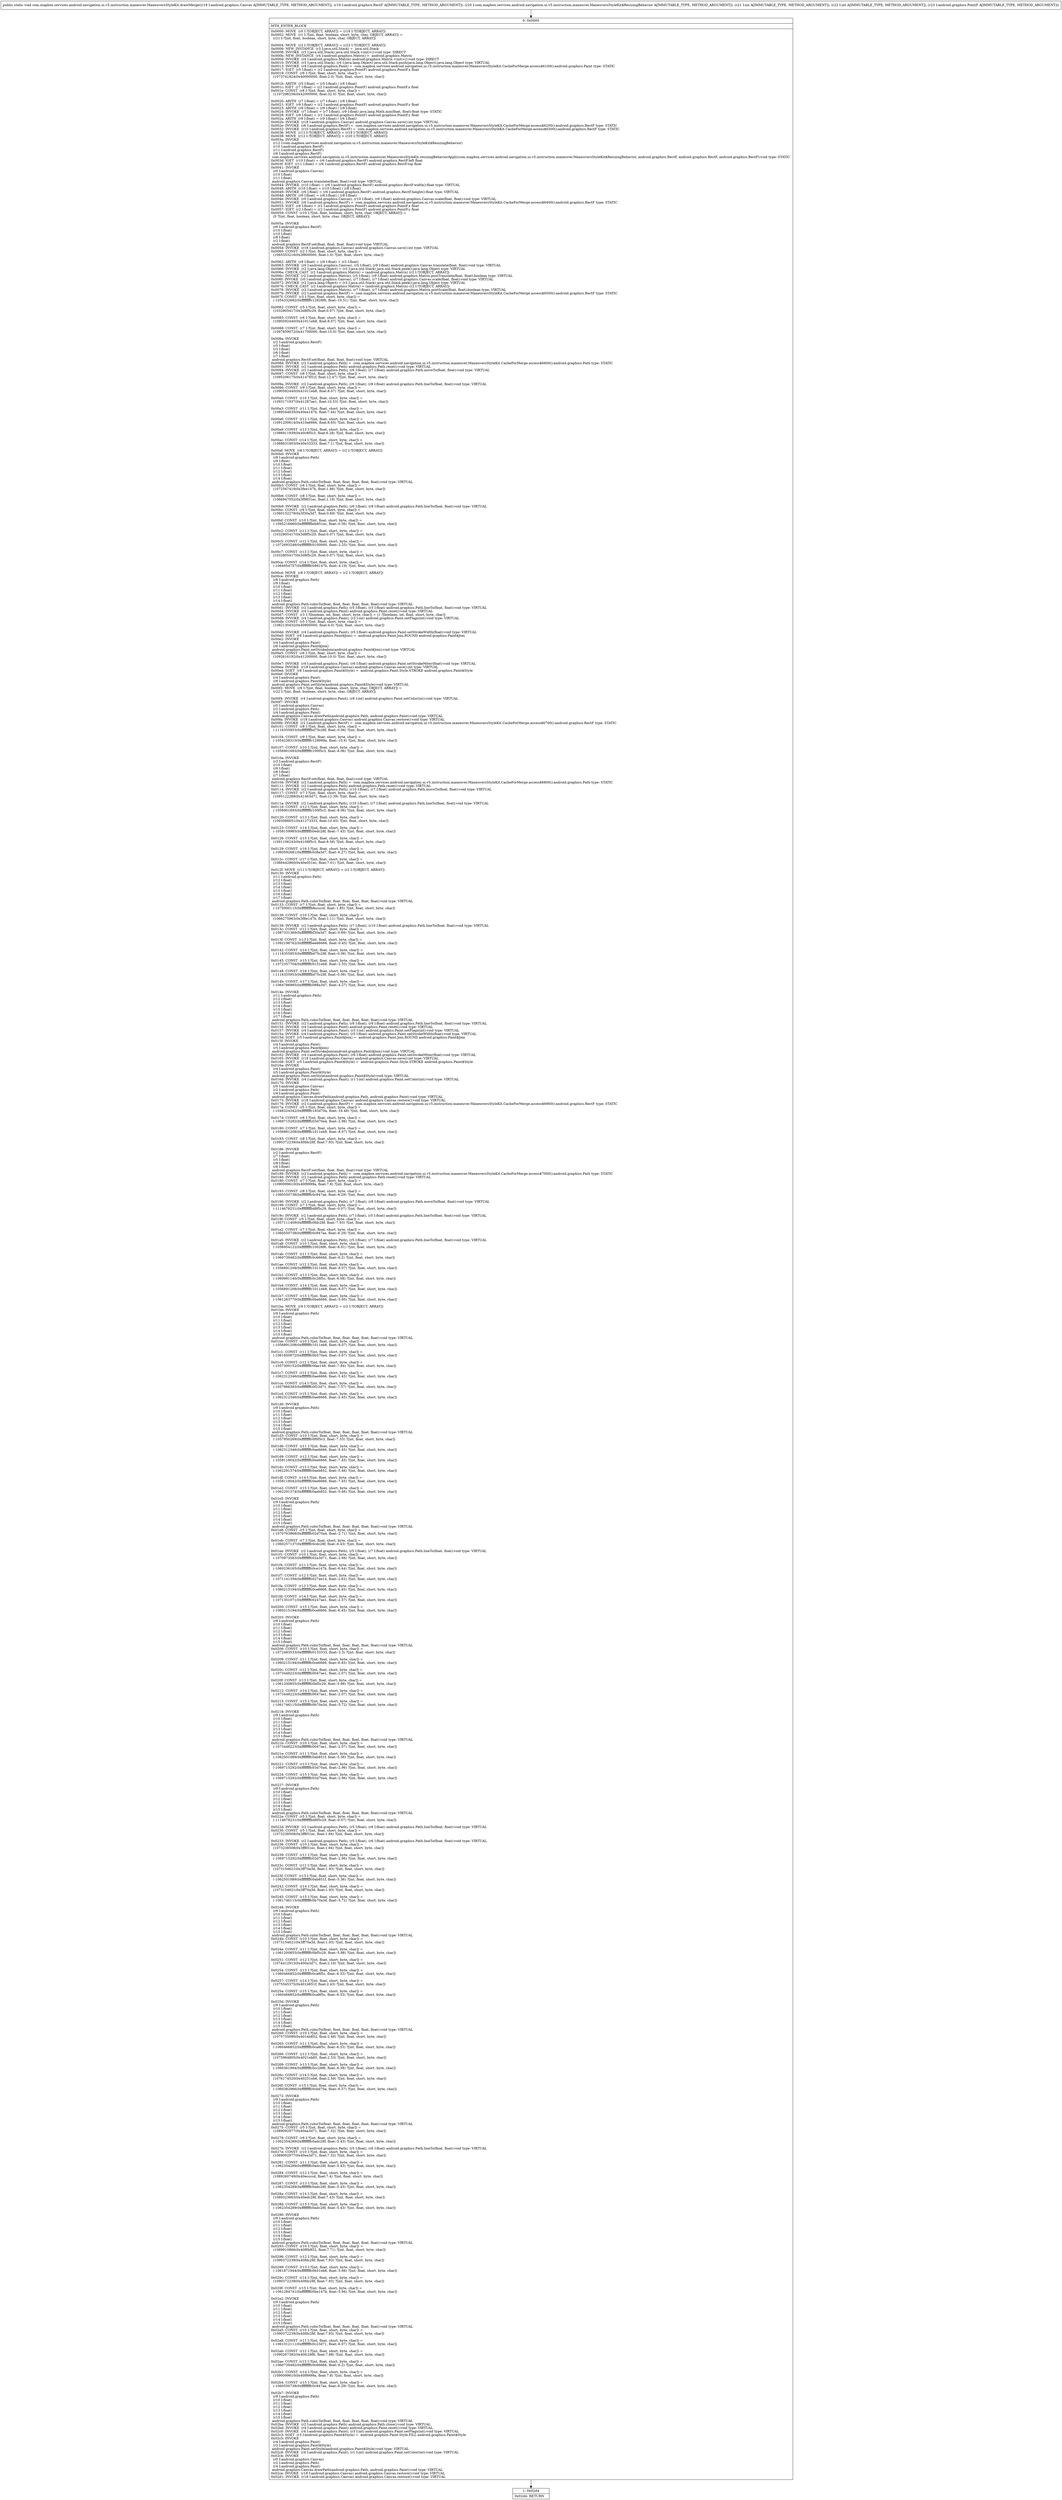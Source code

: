 digraph "CFG forcom.mapbox.services.android.navigation.ui.v5.instruction.maneuver.ManeuversStyleKit.drawMerge(Landroid\/graphics\/Canvas;Landroid\/graphics\/RectF;Lcom\/mapbox\/services\/android\/navigation\/ui\/v5\/instruction\/maneuver\/ManeuversStyleKit$ResizingBehavior;IILandroid\/graphics\/PointF;)V" {
Node_0 [shape=record,label="{0\:\ 0x0000|MTH_ENTER_BLOCK\l|0x0000: MOVE  (r0 I:?[OBJECT, ARRAY]) = (r18 I:?[OBJECT, ARRAY]) \l0x0002: MOVE  (r1 I:?[int, float, boolean, short, byte, char, OBJECT, ARRAY]) = \l  (r21 I:?[int, float, boolean, short, byte, char, OBJECT, ARRAY])\l \l0x0004: MOVE  (r2 I:?[OBJECT, ARRAY]) = (r23 I:?[OBJECT, ARRAY]) \l0x0006: NEW_INSTANCE  (r3 I:java.util.Stack) =  java.util.Stack \l0x0008: INVOKE  (r3 I:java.util.Stack) java.util.Stack.\<init\>():void type: DIRECT \l0x000b: NEW_INSTANCE  (r4 I:android.graphics.Matrix) =  android.graphics.Matrix \l0x000d: INVOKE  (r4 I:android.graphics.Matrix) android.graphics.Matrix.\<init\>():void type: DIRECT \l0x0010: INVOKE  (r3 I:java.util.Stack), (r4 I:java.lang.Object) java.util.Stack.push(java.lang.Object):java.lang.Object type: VIRTUAL \l0x0013: INVOKE  (r4 I:android.graphics.Paint) =  com.mapbox.services.android.navigation.ui.v5.instruction.maneuver.ManeuversStyleKit.CacheForMerge.access$6100():android.graphics.Paint type: STATIC \l0x0017: IGET  (r5 I:float) = (r2 I:android.graphics.PointF) android.graphics.PointF.x float \l0x0019: CONST  (r6 I:?[int, float, short, byte, char]) = \l  (1073741824(0x40000000, float:2.0) ?[int, float, short, byte, char])\l \l0x001b: ARITH  (r5 I:float) = (r5 I:float) \/ (r6 I:float) \l0x001c: IGET  (r7 I:float) = (r2 I:android.graphics.PointF) android.graphics.PointF.x float \l0x001e: CONST  (r8 I:?[int, float, short, byte, char]) = \l  (1107296256(0x42000000, float:32.0) ?[int, float, short, byte, char])\l \l0x0020: ARITH  (r7 I:float) = (r7 I:float) \/ (r8 I:float) \l0x0021: IGET  (r9 I:float) = (r2 I:android.graphics.PointF) android.graphics.PointF.y float \l0x0023: ARITH  (r9 I:float) = (r9 I:float) \/ (r8 I:float) \l0x0024: INVOKE  (r7 I:float) = (r7 I:float), (r9 I:float) java.lang.Math.min(float, float):float type: STATIC \l0x0028: IGET  (r9 I:float) = (r2 I:android.graphics.PointF) android.graphics.PointF.y float \l0x002a: ARITH  (r9 I:float) = (r9 I:float) \/ (r6 I:float) \l0x002b: INVOKE  (r18 I:android.graphics.Canvas) android.graphics.Canvas.save():int type: VIRTUAL \l0x002e: INVOKE  (r6 I:android.graphics.RectF) =  com.mapbox.services.android.navigation.ui.v5.instruction.maneuver.ManeuversStyleKit.CacheForMerge.access$6200():android.graphics.RectF type: STATIC \l0x0032: INVOKE  (r10 I:android.graphics.RectF) =  com.mapbox.services.android.navigation.ui.v5.instruction.maneuver.ManeuversStyleKit.CacheForMerge.access$6300():android.graphics.RectF type: STATIC \l0x0036: MOVE  (r11 I:?[OBJECT, ARRAY]) = (r19 I:?[OBJECT, ARRAY]) \l0x0038: MOVE  (r12 I:?[OBJECT, ARRAY]) = (r20 I:?[OBJECT, ARRAY]) \l0x003a: INVOKE  \l  (r12 I:com.mapbox.services.android.navigation.ui.v5.instruction.maneuver.ManeuversStyleKit$ResizingBehavior)\l  (r10 I:android.graphics.RectF)\l  (r11 I:android.graphics.RectF)\l  (r6 I:android.graphics.RectF)\l com.mapbox.services.android.navigation.ui.v5.instruction.maneuver.ManeuversStyleKit.resizingBehaviorApply(com.mapbox.services.android.navigation.ui.v5.instruction.maneuver.ManeuversStyleKit$ResizingBehavior, android.graphics.RectF, android.graphics.RectF, android.graphics.RectF):void type: STATIC \l0x003d: IGET  (r10 I:float) = (r6 I:android.graphics.RectF) android.graphics.RectF.left float \l0x003f: IGET  (r11 I:float) = (r6 I:android.graphics.RectF) android.graphics.RectF.top float \l0x0041: INVOKE  \l  (r0 I:android.graphics.Canvas)\l  (r10 I:float)\l  (r11 I:float)\l android.graphics.Canvas.translate(float, float):void type: VIRTUAL \l0x0044: INVOKE  (r10 I:float) = (r6 I:android.graphics.RectF) android.graphics.RectF.width():float type: VIRTUAL \l0x0048: ARITH  (r10 I:float) = (r10 I:float) \/ (r8 I:float) \l0x0049: INVOKE  (r6 I:float) = (r6 I:android.graphics.RectF) android.graphics.RectF.height():float type: VIRTUAL \l0x004d: ARITH  (r6 I:float) = (r6 I:float) \/ (r8 I:float) \l0x004e: INVOKE  (r0 I:android.graphics.Canvas), (r10 I:float), (r6 I:float) android.graphics.Canvas.scale(float, float):void type: VIRTUAL \l0x0051: INVOKE  (r6 I:android.graphics.RectF) =  com.mapbox.services.android.navigation.ui.v5.instruction.maneuver.ManeuversStyleKit.CacheForMerge.access$6400():android.graphics.RectF type: STATIC \l0x0055: IGET  (r8 I:float) = (r2 I:android.graphics.PointF) android.graphics.PointF.x float \l0x0057: IGET  (r2 I:float) = (r2 I:android.graphics.PointF) android.graphics.PointF.y float \l0x0059: CONST  (r10 I:?[int, float, boolean, short, byte, char, OBJECT, ARRAY]) = \l  (0 ?[int, float, boolean, short, byte, char, OBJECT, ARRAY])\l \l0x005a: INVOKE  \l  (r6 I:android.graphics.RectF)\l  (r10 I:float)\l  (r10 I:float)\l  (r8 I:float)\l  (r2 I:float)\l android.graphics.RectF.set(float, float, float, float):void type: VIRTUAL \l0x005d: INVOKE  (r18 I:android.graphics.Canvas) android.graphics.Canvas.save():int type: VIRTUAL \l0x0060: CONST  (r2 I:?[int, float, short, byte, char]) = \l  (1065353216(0x3f800000, float:1.0) ?[int, float, short, byte, char])\l \l0x0062: ARITH  (r9 I:float) = (r9 I:float) + (r2 I:float) \l0x0063: INVOKE  (r0 I:android.graphics.Canvas), (r5 I:float), (r9 I:float) android.graphics.Canvas.translate(float, float):void type: VIRTUAL \l0x0066: INVOKE  (r2 I:java.lang.Object) = (r3 I:java.util.Stack) java.util.Stack.peek():java.lang.Object type: VIRTUAL \l0x006a: CHECK_CAST  (r2 I:android.graphics.Matrix) = (android.graphics.Matrix) (r2 I:?[OBJECT, ARRAY]) \l0x006c: INVOKE  (r2 I:android.graphics.Matrix), (r5 I:float), (r9 I:float) android.graphics.Matrix.postTranslate(float, float):boolean type: VIRTUAL \l0x006f: INVOKE  (r0 I:android.graphics.Canvas), (r7 I:float), (r7 I:float) android.graphics.Canvas.scale(float, float):void type: VIRTUAL \l0x0072: INVOKE  (r2 I:java.lang.Object) = (r3 I:java.util.Stack) java.util.Stack.peek():java.lang.Object type: VIRTUAL \l0x0076: CHECK_CAST  (r2 I:android.graphics.Matrix) = (android.graphics.Matrix) (r2 I:?[OBJECT, ARRAY]) \l0x0078: INVOKE  (r2 I:android.graphics.Matrix), (r7 I:float), (r7 I:float) android.graphics.Matrix.postScale(float, float):boolean type: VIRTUAL \l0x007b: INVOKE  (r2 I:android.graphics.RectF) =  com.mapbox.services.android.navigation.ui.v5.instruction.maneuver.ManeuversStyleKit.CacheForMerge.access$6500():android.graphics.RectF type: STATIC \l0x007f: CONST  (r3 I:?[int, float, short, byte, char]) = \l  (\-1054332682(0xffffffffc12828f6, float:\-10.51) ?[int, float, short, byte, char])\l \l0x0082: CONST  (r5 I:?[int, float, short, byte, char]) = \l  (1032805417(0x3d8f5c29, float:0.07) ?[int, float, short, byte, char])\l \l0x0085: CONST  (r6 I:?[int, float, short, byte, char]) = \l  (1090592440(0x41011eb8, float:8.07) ?[int, float, short, byte, char])\l \l0x0088: CONST  (r7 I:?[int, float, short, byte, char]) = \l  (1097859072(0x41700000, float:15.0) ?[int, float, short, byte, char])\l \l0x008a: INVOKE  \l  (r2 I:android.graphics.RectF)\l  (r5 I:float)\l  (r3 I:float)\l  (r6 I:float)\l  (r7 I:float)\l android.graphics.RectF.set(float, float, float, float):void type: VIRTUAL \l0x008d: INVOKE  (r2 I:android.graphics.Path) =  com.mapbox.services.android.navigation.ui.v5.instruction.maneuver.ManeuversStyleKit.CacheForMerge.access$6600():android.graphics.Path type: STATIC \l0x0091: INVOKE  (r2 I:android.graphics.Path) android.graphics.Path.reset():void type: VIRTUAL \l0x0094: INVOKE  (r2 I:android.graphics.Path), (r6 I:float), (r7 I:float) android.graphics.Path.moveTo(float, float):void type: VIRTUAL \l0x0097: CONST  (r8 I:?[int, float, short, byte, char]) = \l  (1095206175(0x4147851f, float:12.47) ?[int, float, short, byte, char])\l \l0x009a: INVOKE  (r2 I:android.graphics.Path), (r6 I:float), (r8 I:float) android.graphics.Path.lineTo(float, float):void type: VIRTUAL \l0x009d: CONST  (r9 I:?[int, float, short, byte, char]) = \l  (1090592440(0x41011eb8, float:8.07) ?[int, float, short, byte, char])\l \l0x00a0: CONST  (r10 I:?[int, float, short, byte, char]) = \l  (1093171937(0x41287ae1, float:10.53) ?[int, float, short, byte, char])\l \l0x00a3: CONST  (r11 I:?[int, float, short, byte, char]) = \l  (1089344635(0x40ee147b, float:7.44) ?[int, float, short, byte, char])\l \l0x00a6: CONST  (r12 I:?[int, float, short, byte, char]) = \l  (1091200614(0x410a6666, float:8.65) ?[int, float, short, byte, char])\l \l0x00a9: CONST  (r13 I:?[int, float, short, byte, char]) = \l  (1086911939(0x40c8f5c3, float:6.28) ?[int, float, short, byte, char])\l \l0x00ac: CONST  (r14 I:?[int, float, short, byte, char]) = \l  (1088631603(0x40e33333, float:7.1) ?[int, float, short, byte, char])\l \l0x00af: MOVE  (r8 I:?[OBJECT, ARRAY]) = (r2 I:?[OBJECT, ARRAY]) \l0x00b0: INVOKE  \l  (r8 I:android.graphics.Path)\l  (r9 I:float)\l  (r10 I:float)\l  (r11 I:float)\l  (r12 I:float)\l  (r13 I:float)\l  (r14 I:float)\l android.graphics.Path.cubicTo(float, float, float, float, float, float):void type: VIRTUAL \l0x00b3: CONST  (r6 I:?[int, float, short, byte, char]) = \l  (1072567419(0x3fee147b, float:1.86) ?[int, float, short, byte, char])\l \l0x00b6: CONST  (r8 I:?[int, float, short, byte, char]) = \l  (1066947052(0x3f9851ec, float:1.19) ?[int, float, short, byte, char])\l \l0x00b9: INVOKE  (r2 I:android.graphics.Path), (r6 I:float), (r8 I:float) android.graphics.Path.lineTo(float, float):void type: VIRTUAL \l0x00bc: CONST  (r9 I:?[int, float, short, byte, char]) = \l  (1060152279(0x3f30a3d7, float:0.69) ?[int, float, short, byte, char])\l \l0x00bf: CONST  (r10 I:?[int, float, short, byte, char]) = \l  (\-1095216660(0xffffffffbeb851ec, float:\-0.36) ?[int, float, short, byte, char])\l \l0x00c2: CONST  (r11 I:?[int, float, short, byte, char]) = \l  (1032805417(0x3d8f5c29, float:0.07) ?[int, float, short, byte, char])\l \l0x00c5: CONST  (r12 I:?[int, float, short, byte, char]) = \l  (\-1072693248(0xffffffffc0100000, float:\-2.25) ?[int, float, short, byte, char])\l \l0x00c7: CONST  (r13 I:?[int, float, short, byte, char]) = \l  (1032805417(0x3d8f5c29, float:0.07) ?[int, float, short, byte, char])\l \l0x00ca: CONST  (r14 I:?[int, float, short, byte, char]) = \l  (\-1064954757(0xffffffffc086147b, float:\-4.19) ?[int, float, short, byte, char])\l \l0x00cd: MOVE  (r8 I:?[OBJECT, ARRAY]) = (r2 I:?[OBJECT, ARRAY]) \l0x00ce: INVOKE  \l  (r8 I:android.graphics.Path)\l  (r9 I:float)\l  (r10 I:float)\l  (r11 I:float)\l  (r12 I:float)\l  (r13 I:float)\l  (r14 I:float)\l android.graphics.Path.cubicTo(float, float, float, float, float, float):void type: VIRTUAL \l0x00d1: INVOKE  (r2 I:android.graphics.Path), (r5 I:float), (r3 I:float) android.graphics.Path.lineTo(float, float):void type: VIRTUAL \l0x00d4: INVOKE  (r4 I:android.graphics.Paint) android.graphics.Paint.reset():void type: VIRTUAL \l0x00d7: CONST  (r3 I:?[boolean, int, float, short, byte, char]) = (1 ?[boolean, int, float, short, byte, char]) \l0x00d8: INVOKE  (r4 I:android.graphics.Paint), (r3 I:int) android.graphics.Paint.setFlags(int):void type: VIRTUAL \l0x00db: CONST  (r5 I:?[int, float, short, byte, char]) = \l  (1082130432(0x40800000, float:4.0) ?[int, float, short, byte, char])\l \l0x00dd: INVOKE  (r4 I:android.graphics.Paint), (r5 I:float) android.graphics.Paint.setStrokeWidth(float):void type: VIRTUAL \l0x00e0: SGET  (r6 I:android.graphics.Paint$Join) =  android.graphics.Paint.Join.ROUND android.graphics.Paint$Join \l0x00e2: INVOKE  \l  (r4 I:android.graphics.Paint)\l  (r6 I:android.graphics.Paint$Join)\l android.graphics.Paint.setStrokeJoin(android.graphics.Paint$Join):void type: VIRTUAL \l0x00e5: CONST  (r6 I:?[int, float, short, byte, char]) = \l  (1092616192(0x41200000, float:10.0) ?[int, float, short, byte, char])\l \l0x00e7: INVOKE  (r4 I:android.graphics.Paint), (r6 I:float) android.graphics.Paint.setStrokeMiter(float):void type: VIRTUAL \l0x00ea: INVOKE  (r18 I:android.graphics.Canvas) android.graphics.Canvas.save():int type: VIRTUAL \l0x00ed: SGET  (r8 I:android.graphics.Paint$Style) =  android.graphics.Paint.Style.STROKE android.graphics.Paint$Style \l0x00ef: INVOKE  \l  (r4 I:android.graphics.Paint)\l  (r8 I:android.graphics.Paint$Style)\l android.graphics.Paint.setStyle(android.graphics.Paint$Style):void type: VIRTUAL \l0x00f2: MOVE  (r8 I:?[int, float, boolean, short, byte, char, OBJECT, ARRAY]) = \l  (r22 I:?[int, float, boolean, short, byte, char, OBJECT, ARRAY])\l \l0x00f4: INVOKE  (r4 I:android.graphics.Paint), (r8 I:int) android.graphics.Paint.setColor(int):void type: VIRTUAL \l0x00f7: INVOKE  \l  (r0 I:android.graphics.Canvas)\l  (r2 I:android.graphics.Path)\l  (r4 I:android.graphics.Paint)\l android.graphics.Canvas.drawPath(android.graphics.Path, android.graphics.Paint):void type: VIRTUAL \l0x00fa: INVOKE  (r18 I:android.graphics.Canvas) android.graphics.Canvas.restore():void type: VIRTUAL \l0x00fd: INVOKE  (r2 I:android.graphics.RectF) =  com.mapbox.services.android.navigation.ui.v5.instruction.maneuver.ManeuversStyleKit.CacheForMerge.access$6700():android.graphics.RectF type: STATIC \l0x0101: CONST  (r8 I:?[int, float, short, byte, char]) = \l  (\-1116355953(0xffffffffbd75c28f, float:\-0.06) ?[int, float, short, byte, char])\l \l0x0104: CONST  (r9 I:?[int, float, short, byte, char]) = \l  (\-1054238310(0xffffffffc129999a, float:\-10.6) ?[int, float, short, byte, char])\l \l0x0107: CONST  (r10 I:?[int, float, short, byte, char]) = \l  (\-1056901693(0xffffffffc100f5c3, float:\-8.06) ?[int, float, short, byte, char])\l \l0x010a: INVOKE  \l  (r2 I:android.graphics.RectF)\l  (r10 I:float)\l  (r9 I:float)\l  (r8 I:float)\l  (r7 I:float)\l android.graphics.RectF.set(float, float, float, float):void type: VIRTUAL \l0x010d: INVOKE  (r2 I:android.graphics.Path) =  com.mapbox.services.android.navigation.ui.v5.instruction.maneuver.ManeuversStyleKit.CacheForMerge.access$6800():android.graphics.Path type: STATIC \l0x0111: INVOKE  (r2 I:android.graphics.Path) android.graphics.Path.reset():void type: VIRTUAL \l0x0114: INVOKE  (r2 I:android.graphics.Path), (r10 I:float), (r7 I:float) android.graphics.Path.moveTo(float, float):void type: VIRTUAL \l0x0117: CONST  (r7 I:?[int, float, short, byte, char]) = \l  (1095122289(0x41463d71, float:12.39) ?[int, float, short, byte, char])\l \l0x011a: INVOKE  (r2 I:android.graphics.Path), (r10 I:float), (r7 I:float) android.graphics.Path.lineTo(float, float):void type: VIRTUAL \l0x011d: CONST  (r12 I:?[int, float, short, byte, char]) = \l  (\-1056901693(0xffffffffc100f5c3, float:\-8.06) ?[int, float, short, byte, char])\l \l0x0120: CONST  (r13 I:?[int, float, short, byte, char]) = \l  (1093088051(0x41273333, float:10.45) ?[int, float, short, byte, char])\l \l0x0123: CONST  (r14 I:?[int, float, short, byte, char]) = \l  (\-1058159985(0xffffffffc0edc28f, float:\-7.43) ?[int, float, short, byte, char])\l \l0x0126: CONST  (r15 I:?[int, float, short, byte, char]) = \l  (1091106243(0x4108f5c3, float:8.56) ?[int, float, short, byte, char])\l \l0x0129: CONST  (r16 I:?[int, float, short, byte, char]) = \l  (\-1060592681(0xffffffffc0c8a3d7, float:\-6.27) ?[int, float, short, byte, char])\l \l0x012c: CONST  (r17 I:?[int, float, short, byte, char]) = \l  (1088442860(0x40e051ec, float:7.01) ?[int, float, short, byte, char])\l \l0x012f: MOVE  (r11 I:?[OBJECT, ARRAY]) = (r2 I:?[OBJECT, ARRAY]) \l0x0130: INVOKE  \l  (r11 I:android.graphics.Path)\l  (r12 I:float)\l  (r13 I:float)\l  (r14 I:float)\l  (r15 I:float)\l  (r16 I:float)\l  (r17 I:float)\l android.graphics.Path.cubicTo(float, float, float, float, float, float):void type: VIRTUAL \l0x0133: CONST  (r7 I:?[int, float, short, byte, char]) = \l  (\-1075000115(0xffffffffbfeccccd, float:\-1.85) ?[int, float, short, byte, char])\l \l0x0136: CONST  (r10 I:?[int, float, short, byte, char]) = \l  (1066275963(0x3f8e147b, float:1.11) ?[int, float, short, byte, char])\l \l0x0139: INVOKE  (r2 I:android.graphics.Path), (r7 I:float), (r10 I:float) android.graphics.Path.lineTo(float, float):void type: VIRTUAL \l0x013c: CONST  (r12 I:?[int, float, short, byte, char]) = \l  (\-1087331369(0xffffffffbf30a3d7, float:\-0.69) ?[int, float, short, byte, char])\l \l0x013f: CONST  (r13 I:?[int, float, short, byte, char]) = \l  (\-1092196762(0xffffffffbee66666, float:\-0.45) ?[int, float, short, byte, char])\l \l0x0142: CONST  (r14 I:?[int, float, short, byte, char]) = \l  (\-1116355953(0xffffffffbd75c28f, float:\-0.06) ?[int, float, short, byte, char])\l \l0x0145: CONST  (r15 I:?[int, float, short, byte, char]) = \l  (\-1072357704(0xffffffffc0151eb8, float:\-2.33) ?[int, float, short, byte, char])\l \l0x0148: CONST  (r16 I:?[int, float, short, byte, char]) = \l  (\-1116355953(0xffffffffbd75c28f, float:\-0.06) ?[int, float, short, byte, char])\l \l0x014b: CONST  (r17 I:?[int, float, short, byte, char]) = \l  (\-1064786985(0xffffffffc088a3d7, float:\-4.27) ?[int, float, short, byte, char])\l \l0x014e: INVOKE  \l  (r11 I:android.graphics.Path)\l  (r12 I:float)\l  (r13 I:float)\l  (r14 I:float)\l  (r15 I:float)\l  (r16 I:float)\l  (r17 I:float)\l android.graphics.Path.cubicTo(float, float, float, float, float, float):void type: VIRTUAL \l0x0151: INVOKE  (r2 I:android.graphics.Path), (r8 I:float), (r9 I:float) android.graphics.Path.lineTo(float, float):void type: VIRTUAL \l0x0154: INVOKE  (r4 I:android.graphics.Paint) android.graphics.Paint.reset():void type: VIRTUAL \l0x0157: INVOKE  (r4 I:android.graphics.Paint), (r3 I:int) android.graphics.Paint.setFlags(int):void type: VIRTUAL \l0x015a: INVOKE  (r4 I:android.graphics.Paint), (r5 I:float) android.graphics.Paint.setStrokeWidth(float):void type: VIRTUAL \l0x015d: SGET  (r5 I:android.graphics.Paint$Join) =  android.graphics.Paint.Join.ROUND android.graphics.Paint$Join \l0x015f: INVOKE  \l  (r4 I:android.graphics.Paint)\l  (r5 I:android.graphics.Paint$Join)\l android.graphics.Paint.setStrokeJoin(android.graphics.Paint$Join):void type: VIRTUAL \l0x0162: INVOKE  (r4 I:android.graphics.Paint), (r6 I:float) android.graphics.Paint.setStrokeMiter(float):void type: VIRTUAL \l0x0165: INVOKE  (r18 I:android.graphics.Canvas) android.graphics.Canvas.save():int type: VIRTUAL \l0x0168: SGET  (r5 I:android.graphics.Paint$Style) =  android.graphics.Paint.Style.STROKE android.graphics.Paint$Style \l0x016a: INVOKE  \l  (r4 I:android.graphics.Paint)\l  (r5 I:android.graphics.Paint$Style)\l android.graphics.Paint.setStyle(android.graphics.Paint$Style):void type: VIRTUAL \l0x016d: INVOKE  (r4 I:android.graphics.Paint), (r1 I:int) android.graphics.Paint.setColor(int):void type: VIRTUAL \l0x0170: INVOKE  \l  (r0 I:android.graphics.Canvas)\l  (r2 I:android.graphics.Path)\l  (r4 I:android.graphics.Paint)\l android.graphics.Canvas.drawPath(android.graphics.Path, android.graphics.Paint):void type: VIRTUAL \l0x0173: INVOKE  (r18 I:android.graphics.Canvas) android.graphics.Canvas.restore():void type: VIRTUAL \l0x0176: INVOKE  (r2 I:android.graphics.RectF) =  com.mapbox.services.android.navigation.ui.v5.instruction.maneuver.ManeuversStyleKit.CacheForMerge.access$6900():android.graphics.RectF type: STATIC \l0x017a: CONST  (r5 I:?[int, float, short, byte, char]) = \l  (\-1048324342(0xffffffffc183d70a, float:\-16.48) ?[int, float, short, byte, char])\l \l0x017d: CONST  (r6 I:?[int, float, short, byte, char]) = \l  (\-1069715292(0xffffffffc03d70a4, float:\-2.96) ?[int, float, short, byte, char])\l \l0x0180: CONST  (r7 I:?[int, float, short, byte, char]) = \l  (\-1056891208(0xffffffffc1011eb8, float:\-8.07) ?[int, float, short, byte, char])\l \l0x0183: CONST  (r8 I:?[int, float, short, byte, char]) = \l  (1090372239(0x40fdc28f, float:7.93) ?[int, float, short, byte, char])\l \l0x0186: INVOKE  \l  (r2 I:android.graphics.RectF)\l  (r7 I:float)\l  (r5 I:float)\l  (r8 I:float)\l  (r6 I:float)\l android.graphics.RectF.set(float, float, float, float):void type: VIRTUAL \l0x0189: INVOKE  (r2 I:android.graphics.Path) =  com.mapbox.services.android.navigation.ui.v5.instruction.maneuver.ManeuversStyleKit.CacheForMerge.access$7000():android.graphics.Path type: STATIC \l0x018d: INVOKE  (r2 I:android.graphics.Path) android.graphics.Path.reset():void type: VIRTUAL \l0x0190: CONST  (r7 I:?[int, float, short, byte, char]) = \l  (1090099610(0x40f9999a, float:7.8) ?[int, float, short, byte, char])\l \l0x0193: CONST  (r8 I:?[int, float, short, byte, char]) = \l  (\-1060550738(0xffffffffc0c947ae, float:\-6.29) ?[int, float, short, byte, char])\l \l0x0196: INVOKE  (r2 I:android.graphics.Path), (r7 I:float), (r8 I:float) android.graphics.Path.moveTo(float, float):void type: VIRTUAL \l0x0199: CONST  (r7 I:?[int, float, short, byte, char]) = \l  (\-1114678231(0xffffffffbd8f5c29, float:\-0.07) ?[int, float, short, byte, char])\l \l0x019c: INVOKE  (r2 I:android.graphics.Path), (r7 I:float), (r5 I:float) android.graphics.Path.lineTo(float, float):void type: VIRTUAL \l0x019f: CONST  (r5 I:?[int, float, short, byte, char]) = \l  (\-1057111409(0xffffffffc0fdc28f, float:\-7.93) ?[int, float, short, byte, char])\l \l0x01a2: CONST  (r7 I:?[int, float, short, byte, char]) = \l  (\-1060550738(0xffffffffc0c947ae, float:\-6.29) ?[int, float, short, byte, char])\l \l0x01a5: INVOKE  (r2 I:android.graphics.Path), (r5 I:float), (r7 I:float) android.graphics.Path.lineTo(float, float):void type: VIRTUAL \l0x01a8: CONST  (r10 I:?[int, float, short, byte, char]) = \l  (\-1056954122(0xffffffffc10028f6, float:\-8.01) ?[int, float, short, byte, char])\l \l0x01ab: CONST  (r11 I:?[int, float, short, byte, char]) = \l  (\-1060739482(0xffffffffc0c66666, float:\-6.2) ?[int, float, short, byte, char])\l \l0x01ae: CONST  (r12 I:?[int, float, short, byte, char]) = \l  (\-1056891208(0xffffffffc1011eb8, float:\-8.07) ?[int, float, short, byte, char])\l \l0x01b1: CONST  (r13 I:?[int, float, short, byte, char]) = \l  (\-1060991140(0xffffffffc0c28f5c, float:\-6.08) ?[int, float, short, byte, char])\l \l0x01b4: CONST  (r14 I:?[int, float, short, byte, char]) = \l  (\-1056891208(0xffffffffc1011eb8, float:\-8.07) ?[int, float, short, byte, char])\l \l0x01b7: CONST  (r15 I:?[int, float, short, byte, char]) = \l  (\-1061263770(0xffffffffc0be6666, float:\-5.95) ?[int, float, short, byte, char])\l \l0x01ba: MOVE  (r9 I:?[OBJECT, ARRAY]) = (r2 I:?[OBJECT, ARRAY]) \l0x01bb: INVOKE  \l  (r9 I:android.graphics.Path)\l  (r10 I:float)\l  (r11 I:float)\l  (r12 I:float)\l  (r13 I:float)\l  (r14 I:float)\l  (r15 I:float)\l android.graphics.Path.cubicTo(float, float, float, float, float, float):void type: VIRTUAL \l0x01be: CONST  (r10 I:?[int, float, short, byte, char]) = \l  (\-1056891208(0xffffffffc1011eb8, float:\-8.07) ?[int, float, short, byte, char])\l \l0x01c1: CONST  (r11 I:?[int, float, short, byte, char]) = \l  (\-1061850972(0xffffffffc0b570a4, float:\-5.67) ?[int, float, short, byte, char])\l \l0x01c4: CONST  (r12 I:?[int, float, short, byte, char]) = \l  (\-1057300152(0xffffffffc0fae148, float:\-7.84) ?[int, float, short, byte, char])\l \l0x01c7: CONST  (r13 I:?[int, float, short, byte, char]) = \l  (\-1062312346(0xffffffffc0ae6666, float:\-5.45) ?[int, float, short, byte, char])\l \l0x01ca: CONST  (r14 I:?[int, float, short, byte, char]) = \l  (\-1057866383(0xffffffffc0f23d71, float:\-7.57) ?[int, float, short, byte, char])\l \l0x01cd: CONST  (r15 I:?[int, float, short, byte, char]) = \l  (\-1062312346(0xffffffffc0ae6666, float:\-5.45) ?[int, float, short, byte, char])\l \l0x01d0: INVOKE  \l  (r9 I:android.graphics.Path)\l  (r10 I:float)\l  (r11 I:float)\l  (r12 I:float)\l  (r13 I:float)\l  (r14 I:float)\l  (r15 I:float)\l android.graphics.Path.cubicTo(float, float, float, float, float, float):void type: VIRTUAL \l0x01d3: CONST  (r10 I:?[int, float, short, byte, char]) = \l  (\-1057950269(0xffffffffc0f0f5c3, float:\-7.53) ?[int, float, short, byte, char])\l \l0x01d6: CONST  (r11 I:?[int, float, short, byte, char]) = \l  (\-1062312346(0xffffffffc0ae6666, float:\-5.45) ?[int, float, short, byte, char])\l \l0x01d9: CONST  (r12 I:?[int, float, short, byte, char]) = \l  (\-1058118042(0xffffffffc0ee6666, float:\-7.45) ?[int, float, short, byte, char])\l \l0x01dc: CONST  (r13 I:?[int, float, short, byte, char]) = \l  (\-1062291374(0xffffffffc0aeb852, float:\-5.46) ?[int, float, short, byte, char])\l \l0x01df: CONST  (r14 I:?[int, float, short, byte, char]) = \l  (\-1058118042(0xffffffffc0ee6666, float:\-7.45) ?[int, float, short, byte, char])\l \l0x01e2: CONST  (r15 I:?[int, float, short, byte, char]) = \l  (\-1062291374(0xffffffffc0aeb852, float:\-5.46) ?[int, float, short, byte, char])\l \l0x01e5: INVOKE  \l  (r9 I:android.graphics.Path)\l  (r10 I:float)\l  (r11 I:float)\l  (r12 I:float)\l  (r13 I:float)\l  (r14 I:float)\l  (r15 I:float)\l android.graphics.Path.cubicTo(float, float, float, float, float, float):void type: VIRTUAL \l0x01e8: CONST  (r5 I:?[int, float, short, byte, char]) = \l  (\-1070763868(0xffffffffc02d70a4, float:\-2.71) ?[int, float, short, byte, char])\l \l0x01eb: CONST  (r7 I:?[int, float, short, byte, char]) = \l  (\-1060257137(0xffffffffc0cdc28f, float:\-6.43) ?[int, float, short, byte, char])\l \l0x01ee: INVOKE  (r2 I:android.graphics.Path), (r5 I:float), (r7 I:float) android.graphics.Path.lineTo(float, float):void type: VIRTUAL \l0x01f1: CONST  (r10 I:?[int, float, short, byte, char]) = \l  (\-1070973583(0xffffffffc02a3d71, float:\-2.66) ?[int, float, short, byte, char])\l \l0x01f4: CONST  (r11 I:?[int, float, short, byte, char]) = \l  (\-1060236165(0xffffffffc0ce147b, float:\-6.44) ?[int, float, short, byte, char])\l \l0x01f7: CONST  (r12 I:?[int, float, short, byte, char]) = \l  (\-1071141356(0xffffffffc027ae14, float:\-2.62) ?[int, float, short, byte, char])\l \l0x01fa: CONST  (r13 I:?[int, float, short, byte, char]) = \l  (\-1060215194(0xffffffffc0ce6666, float:\-6.45) ?[int, float, short, byte, char])\l \l0x01fd: CONST  (r14 I:?[int, float, short, byte, char]) = \l  (\-1071351071(0xffffffffc0247ae1, float:\-2.57) ?[int, float, short, byte, char])\l \l0x0200: CONST  (r15 I:?[int, float, short, byte, char]) = \l  (\-1060215194(0xffffffffc0ce6666, float:\-6.45) ?[int, float, short, byte, char])\l \l0x0203: INVOKE  \l  (r9 I:android.graphics.Path)\l  (r10 I:float)\l  (r11 I:float)\l  (r12 I:float)\l  (r13 I:float)\l  (r14 I:float)\l  (r15 I:float)\l android.graphics.Path.cubicTo(float, float, float, float, float, float):void type: VIRTUAL \l0x0206: CONST  (r10 I:?[int, float, short, byte, char]) = \l  (\-1072483533(0xffffffffc0133333, float:\-2.3) ?[int, float, short, byte, char])\l \l0x0209: CONST  (r11 I:?[int, float, short, byte, char]) = \l  (\-1060215194(0xffffffffc0ce6666, float:\-6.45) ?[int, float, short, byte, char])\l \l0x020c: CONST  (r12 I:?[int, float, short, byte, char]) = \l  (\-1073448223(0xffffffffc0047ae1, float:\-2.07) ?[int, float, short, byte, char])\l \l0x020f: CONST  (r13 I:?[int, float, short, byte, char]) = \l  (\-1061200855(0xffffffffc0bf5c29, float:\-5.98) ?[int, float, short, byte, char])\l \l0x0212: CONST  (r14 I:?[int, float, short, byte, char]) = \l  (\-1073448223(0xffffffffc0047ae1, float:\-2.07) ?[int, float, short, byte, char])\l \l0x0215: CONST  (r15 I:?[int, float, short, byte, char]) = \l  (\-1061746115(0xffffffffc0b70a3d, float:\-5.72) ?[int, float, short, byte, char])\l \l0x0218: INVOKE  \l  (r9 I:android.graphics.Path)\l  (r10 I:float)\l  (r11 I:float)\l  (r12 I:float)\l  (r13 I:float)\l  (r14 I:float)\l  (r15 I:float)\l android.graphics.Path.cubicTo(float, float, float, float, float, float):void type: VIRTUAL \l0x021b: CONST  (r10 I:?[int, float, short, byte, char]) = \l  (\-1073448223(0xffffffffc0047ae1, float:\-2.07) ?[int, float, short, byte, char])\l \l0x021e: CONST  (r11 I:?[int, float, short, byte, char]) = \l  (\-1062501089(0xffffffffc0ab851f, float:\-5.36) ?[int, float, short, byte, char])\l \l0x0221: CONST  (r13 I:?[int, float, short, byte, char]) = \l  (\-1069715292(0xffffffffc03d70a4, float:\-2.96) ?[int, float, short, byte, char])\l \l0x0224: CONST  (r15 I:?[int, float, short, byte, char]) = \l  (\-1069715292(0xffffffffc03d70a4, float:\-2.96) ?[int, float, short, byte, char])\l \l0x0227: INVOKE  \l  (r9 I:android.graphics.Path)\l  (r10 I:float)\l  (r11 I:float)\l  (r12 I:float)\l  (r13 I:float)\l  (r14 I:float)\l  (r15 I:float)\l android.graphics.Path.cubicTo(float, float, float, float, float, float):void type: VIRTUAL \l0x022a: CONST  (r5 I:?[int, float, short, byte, char]) = \l  (\-1114678231(0xffffffffbd8f5c29, float:\-0.07) ?[int, float, short, byte, char])\l \l0x022d: INVOKE  (r2 I:android.graphics.Path), (r5 I:float), (r6 I:float) android.graphics.Path.lineTo(float, float):void type: VIRTUAL \l0x0230: CONST  (r5 I:?[int, float, short, byte, char]) = \l  (1073238508(0x3ff851ec, float:1.94) ?[int, float, short, byte, char])\l \l0x0233: INVOKE  (r2 I:android.graphics.Path), (r5 I:float), (r6 I:float) android.graphics.Path.lineTo(float, float):void type: VIRTUAL \l0x0236: CONST  (r10 I:?[int, float, short, byte, char]) = \l  (1073238508(0x3ff851ec, float:1.94) ?[int, float, short, byte, char])\l \l0x0239: CONST  (r11 I:?[int, float, short, byte, char]) = \l  (\-1069715292(0xffffffffc03d70a4, float:\-2.96) ?[int, float, short, byte, char])\l \l0x023c: CONST  (r12 I:?[int, float, short, byte, char]) = \l  (1073154621(0x3ff70a3d, float:1.93) ?[int, float, short, byte, char])\l \l0x023f: CONST  (r13 I:?[int, float, short, byte, char]) = \l  (\-1062501089(0xffffffffc0ab851f, float:\-5.36) ?[int, float, short, byte, char])\l \l0x0242: CONST  (r14 I:?[int, float, short, byte, char]) = \l  (1073154621(0x3ff70a3d, float:1.93) ?[int, float, short, byte, char])\l \l0x0245: CONST  (r15 I:?[int, float, short, byte, char]) = \l  (\-1061746115(0xffffffffc0b70a3d, float:\-5.72) ?[int, float, short, byte, char])\l \l0x0248: INVOKE  \l  (r9 I:android.graphics.Path)\l  (r10 I:float)\l  (r11 I:float)\l  (r12 I:float)\l  (r13 I:float)\l  (r14 I:float)\l  (r15 I:float)\l android.graphics.Path.cubicTo(float, float, float, float, float, float):void type: VIRTUAL \l0x024b: CONST  (r10 I:?[int, float, short, byte, char]) = \l  (1073154621(0x3ff70a3d, float:1.93) ?[int, float, short, byte, char])\l \l0x024e: CONST  (r11 I:?[int, float, short, byte, char]) = \l  (\-1061200855(0xffffffffc0bf5c29, float:\-5.98) ?[int, float, short, byte, char])\l \l0x0251: CONST  (r12 I:?[int, float, short, byte, char]) = \l  (1074412913(0x400a3d71, float:2.16) ?[int, float, short, byte, char])\l \l0x0254: CONST  (r13 I:?[int, float, short, byte, char]) = \l  (\-1060466852(0xffffffffc0ca8f5c, float:\-6.33) ?[int, float, short, byte, char])\l \l0x0257: CONST  (r14 I:?[int, float, short, byte, char]) = \l  (1075545375(0x401b851f, float:2.43) ?[int, float, short, byte, char])\l \l0x025a: CONST  (r15 I:?[int, float, short, byte, char]) = \l  (\-1060466852(0xffffffffc0ca8f5c, float:\-6.33) ?[int, float, short, byte, char])\l \l0x025d: INVOKE  \l  (r9 I:android.graphics.Path)\l  (r10 I:float)\l  (r11 I:float)\l  (r12 I:float)\l  (r13 I:float)\l  (r14 I:float)\l  (r15 I:float)\l android.graphics.Path.cubicTo(float, float, float, float, float, float):void type: VIRTUAL \l0x0260: CONST  (r10 I:?[int, float, short, byte, char]) = \l  (1075755090(0x401eb852, float:2.48) ?[int, float, short, byte, char])\l \l0x0263: CONST  (r11 I:?[int, float, short, byte, char]) = \l  (\-1060466852(0xffffffffc0ca8f5c, float:\-6.33) ?[int, float, short, byte, char])\l \l0x0266: CONST  (r12 I:?[int, float, short, byte, char]) = \l  (1075964805(0x4021eb85, float:2.53) ?[int, float, short, byte, char])\l \l0x0269: CONST  (r13 I:?[int, float, short, byte, char]) = \l  (\-1060361994(0xffffffffc0cc28f6, float:\-6.38) ?[int, float, short, byte, char])\l \l0x026c: CONST  (r14 I:?[int, float, short, byte, char]) = \l  (1076174520(0x40251eb8, float:2.58) ?[int, float, short, byte, char])\l \l0x026f: CONST  (r15 I:?[int, float, short, byte, char]) = \l  (\-1060382966(0xffffffffc0cbd70a, float:\-6.37) ?[int, float, short, byte, char])\l \l0x0272: INVOKE  \l  (r9 I:android.graphics.Path)\l  (r10 I:float)\l  (r11 I:float)\l  (r12 I:float)\l  (r13 I:float)\l  (r14 I:float)\l  (r15 I:float)\l android.graphics.Path.cubicTo(float, float, float, float, float, float):void type: VIRTUAL \l0x0275: CONST  (r5 I:?[int, float, short, byte, char]) = \l  (1089092977(0x40ea3d71, float:7.32) ?[int, float, short, byte, char])\l \l0x0278: CONST  (r6 I:?[int, float, short, byte, char]) = \l  (\-1062354289(0xffffffffc0adc28f, float:\-5.43) ?[int, float, short, byte, char])\l \l0x027b: INVOKE  (r2 I:android.graphics.Path), (r5 I:float), (r6 I:float) android.graphics.Path.lineTo(float, float):void type: VIRTUAL \l0x027e: CONST  (r10 I:?[int, float, short, byte, char]) = \l  (1089092977(0x40ea3d71, float:7.32) ?[int, float, short, byte, char])\l \l0x0281: CONST  (r11 I:?[int, float, short, byte, char]) = \l  (\-1062354289(0xffffffffc0adc28f, float:\-5.43) ?[int, float, short, byte, char])\l \l0x0284: CONST  (r12 I:?[int, float, short, byte, char]) = \l  (1089260749(0x40eccccd, float:7.4) ?[int, float, short, byte, char])\l \l0x0287: CONST  (r13 I:?[int, float, short, byte, char]) = \l  (\-1062354289(0xffffffffc0adc28f, float:\-5.43) ?[int, float, short, byte, char])\l \l0x028a: CONST  (r14 I:?[int, float, short, byte, char]) = \l  (1089323663(0x40edc28f, float:7.43) ?[int, float, short, byte, char])\l \l0x028d: CONST  (r15 I:?[int, float, short, byte, char]) = \l  (\-1062354289(0xffffffffc0adc28f, float:\-5.43) ?[int, float, short, byte, char])\l \l0x0290: INVOKE  \l  (r9 I:android.graphics.Path)\l  (r10 I:float)\l  (r11 I:float)\l  (r12 I:float)\l  (r13 I:float)\l  (r14 I:float)\l  (r15 I:float)\l android.graphics.Path.cubicTo(float, float, float, float, float, float):void type: VIRTUAL \l0x0293: CONST  (r10 I:?[int, float, short, byte, char]) = \l  (1089910866(0x40f6b852, float:7.71) ?[int, float, short, byte, char])\l \l0x0296: CONST  (r12 I:?[int, float, short, byte, char]) = \l  (1090372239(0x40fdc28f, float:7.93) ?[int, float, short, byte, char])\l \l0x0299: CONST  (r13 I:?[int, float, short, byte, char]) = \l  (\-1061871944(0xffffffffc0b51eb8, float:\-5.66) ?[int, float, short, byte, char])\l \l0x029c: CONST  (r14 I:?[int, float, short, byte, char]) = \l  (1090372239(0x40fdc28f, float:7.93) ?[int, float, short, byte, char])\l \l0x029f: CONST  (r15 I:?[int, float, short, byte, char]) = \l  (\-1061284741(0xffffffffc0be147b, float:\-5.94) ?[int, float, short, byte, char])\l \l0x02a2: INVOKE  \l  (r9 I:android.graphics.Path)\l  (r10 I:float)\l  (r11 I:float)\l  (r12 I:float)\l  (r13 I:float)\l  (r14 I:float)\l  (r15 I:float)\l android.graphics.Path.cubicTo(float, float, float, float, float, float):void type: VIRTUAL \l0x02a5: CONST  (r10 I:?[int, float, short, byte, char]) = \l  (1090372239(0x40fdc28f, float:7.93) ?[int, float, short, byte, char])\l \l0x02a8: CONST  (r11 I:?[int, float, short, byte, char]) = \l  (\-1061012111(0xffffffffc0c23d71, float:\-6.07) ?[int, float, short, byte, char])\l \l0x02ab: CONST  (r12 I:?[int, float, short, byte, char]) = \l  (1090267382(0x40fc28f6, float:7.88) ?[int, float, short, byte, char])\l \l0x02ae: CONST  (r13 I:?[int, float, short, byte, char]) = \l  (\-1060739482(0xffffffffc0c66666, float:\-6.2) ?[int, float, short, byte, char])\l \l0x02b1: CONST  (r14 I:?[int, float, short, byte, char]) = \l  (1090099610(0x40f9999a, float:7.8) ?[int, float, short, byte, char])\l \l0x02b4: CONST  (r15 I:?[int, float, short, byte, char]) = \l  (\-1060550738(0xffffffffc0c947ae, float:\-6.29) ?[int, float, short, byte, char])\l \l0x02b7: INVOKE  \l  (r9 I:android.graphics.Path)\l  (r10 I:float)\l  (r11 I:float)\l  (r12 I:float)\l  (r13 I:float)\l  (r14 I:float)\l  (r15 I:float)\l android.graphics.Path.cubicTo(float, float, float, float, float, float):void type: VIRTUAL \l0x02ba: INVOKE  (r2 I:android.graphics.Path) android.graphics.Path.close():void type: VIRTUAL \l0x02bd: INVOKE  (r4 I:android.graphics.Paint) android.graphics.Paint.reset():void type: VIRTUAL \l0x02c0: INVOKE  (r4 I:android.graphics.Paint), (r3 I:int) android.graphics.Paint.setFlags(int):void type: VIRTUAL \l0x02c3: SGET  (r3 I:android.graphics.Paint$Style) =  android.graphics.Paint.Style.FILL android.graphics.Paint$Style \l0x02c5: INVOKE  \l  (r4 I:android.graphics.Paint)\l  (r3 I:android.graphics.Paint$Style)\l android.graphics.Paint.setStyle(android.graphics.Paint$Style):void type: VIRTUAL \l0x02c8: INVOKE  (r4 I:android.graphics.Paint), (r1 I:int) android.graphics.Paint.setColor(int):void type: VIRTUAL \l0x02cb: INVOKE  \l  (r0 I:android.graphics.Canvas)\l  (r2 I:android.graphics.Path)\l  (r4 I:android.graphics.Paint)\l android.graphics.Canvas.drawPath(android.graphics.Path, android.graphics.Paint):void type: VIRTUAL \l0x02ce: INVOKE  (r18 I:android.graphics.Canvas) android.graphics.Canvas.restore():void type: VIRTUAL \l0x02d1: INVOKE  (r18 I:android.graphics.Canvas) android.graphics.Canvas.restore():void type: VIRTUAL \l}"];
Node_1 [shape=record,label="{1\:\ 0x02d4|0x02d4: RETURN   \l}"];
MethodNode[shape=record,label="{public static void com.mapbox.services.android.navigation.ui.v5.instruction.maneuver.ManeuversStyleKit.drawMerge((r18 I:android.graphics.Canvas A[IMMUTABLE_TYPE, METHOD_ARGUMENT]), (r19 I:android.graphics.RectF A[IMMUTABLE_TYPE, METHOD_ARGUMENT]), (r20 I:com.mapbox.services.android.navigation.ui.v5.instruction.maneuver.ManeuversStyleKit$ResizingBehavior A[IMMUTABLE_TYPE, METHOD_ARGUMENT]), (r21 I:int A[IMMUTABLE_TYPE, METHOD_ARGUMENT]), (r22 I:int A[IMMUTABLE_TYPE, METHOD_ARGUMENT]), (r23 I:android.graphics.PointF A[IMMUTABLE_TYPE, METHOD_ARGUMENT])) }"];
MethodNode -> Node_0;
Node_0 -> Node_1;
}

